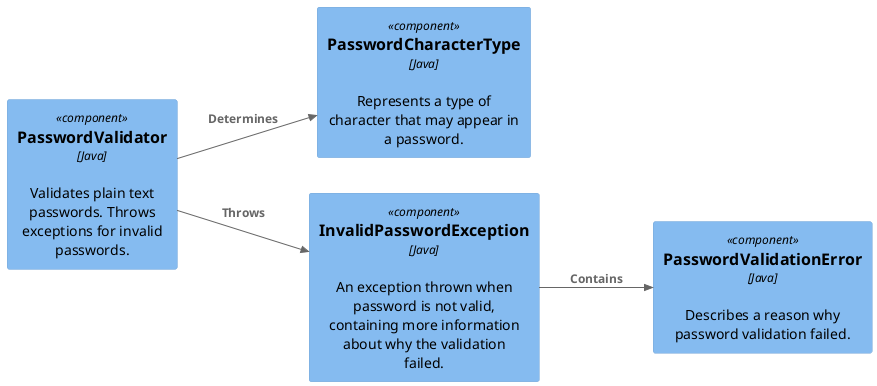 @startuml
!include <C4/C4_Component.puml>

left to right direction

Component(passwordValidator, "PasswordValidator", "Java", "Validates plain text passwords. Throws exceptions for invalid passwords.")
Component(passwordCharacterType, "PasswordCharacterType", "Java", "Represents a type of character that may appear in a password.")
Component(passwordValidationError, "PasswordValidationError", "Java", "Describes a reason why password validation failed.")
Component(invalidPasswordException, "InvalidPasswordException", "Java", "An exception thrown when password is not valid, containing more information about why the validation failed.")

Rel(invalidPasswordException, passwordValidationError, "Contains")
Rel(passwordValidator, passwordCharacterType, "Determines")
Rel(passwordValidator, invalidPasswordException, "Throws")

@enduml
